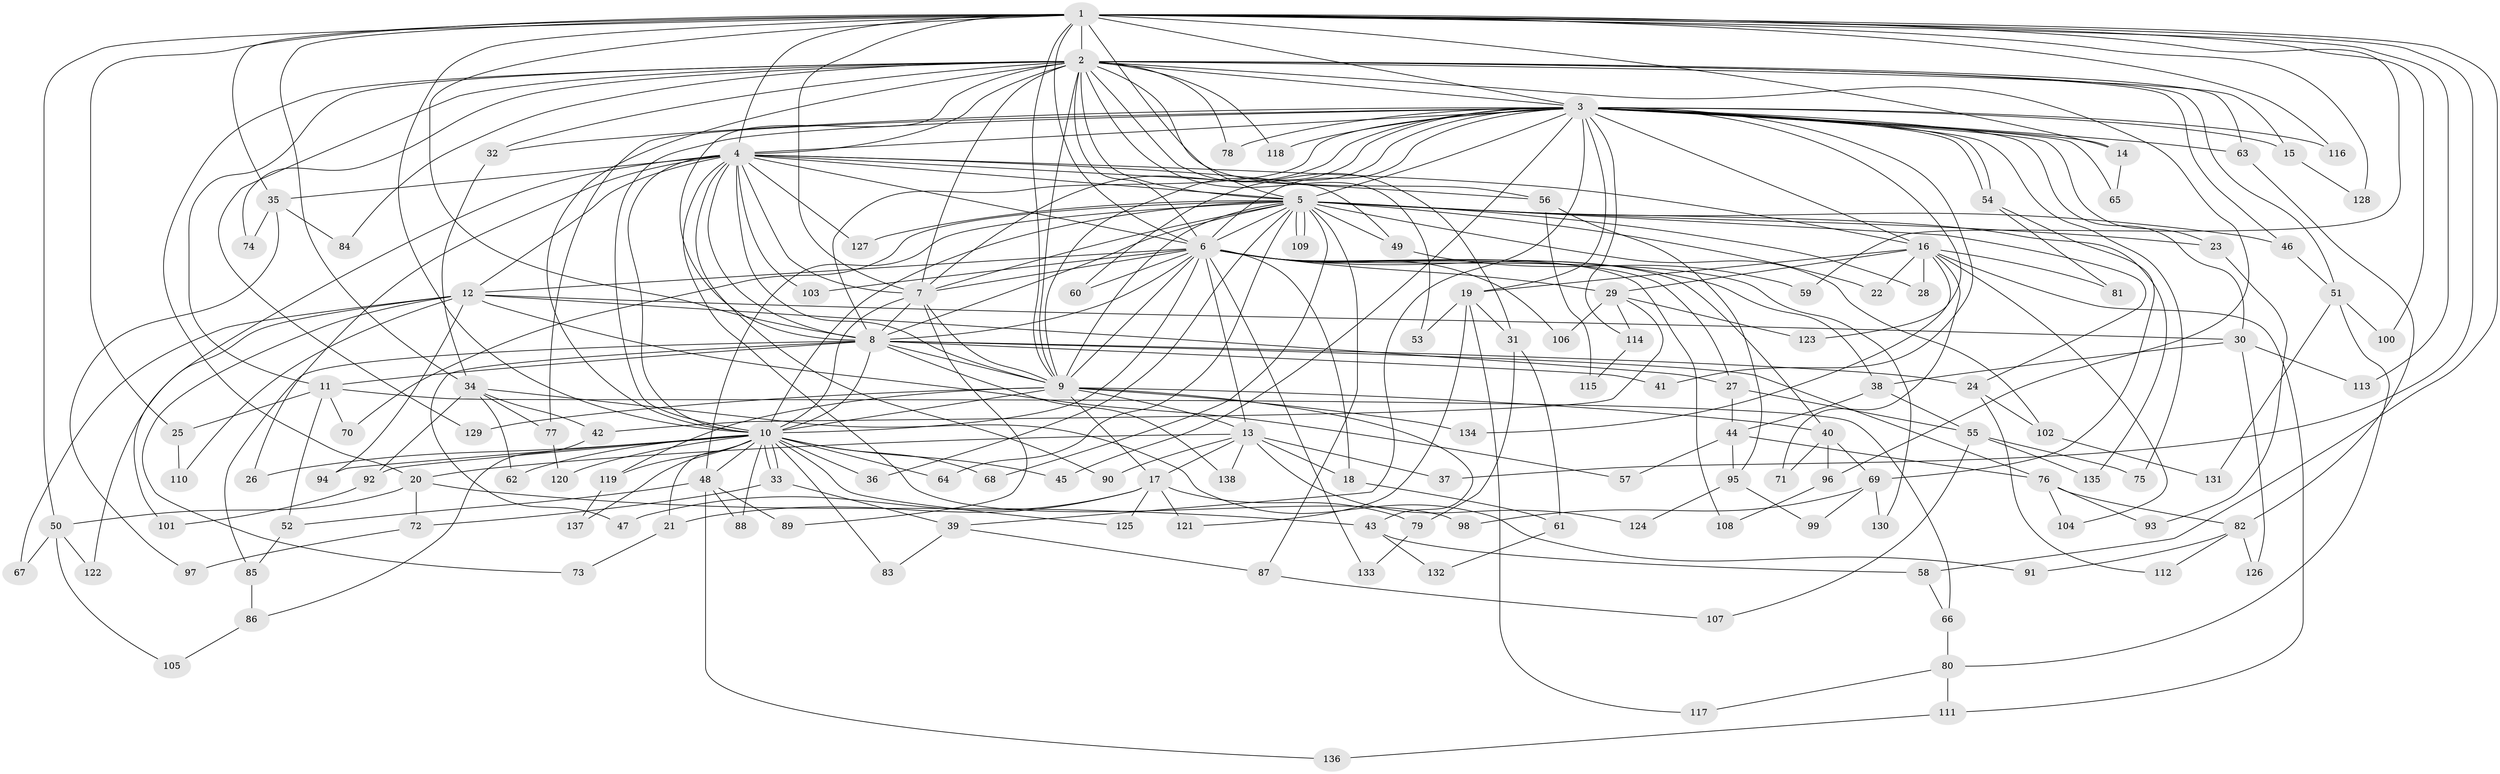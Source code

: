 // Generated by graph-tools (version 1.1) at 2025/13/03/09/25 04:13:48]
// undirected, 138 vertices, 301 edges
graph export_dot {
graph [start="1"]
  node [color=gray90,style=filled];
  1;
  2;
  3;
  4;
  5;
  6;
  7;
  8;
  9;
  10;
  11;
  12;
  13;
  14;
  15;
  16;
  17;
  18;
  19;
  20;
  21;
  22;
  23;
  24;
  25;
  26;
  27;
  28;
  29;
  30;
  31;
  32;
  33;
  34;
  35;
  36;
  37;
  38;
  39;
  40;
  41;
  42;
  43;
  44;
  45;
  46;
  47;
  48;
  49;
  50;
  51;
  52;
  53;
  54;
  55;
  56;
  57;
  58;
  59;
  60;
  61;
  62;
  63;
  64;
  65;
  66;
  67;
  68;
  69;
  70;
  71;
  72;
  73;
  74;
  75;
  76;
  77;
  78;
  79;
  80;
  81;
  82;
  83;
  84;
  85;
  86;
  87;
  88;
  89;
  90;
  91;
  92;
  93;
  94;
  95;
  96;
  97;
  98;
  99;
  100;
  101;
  102;
  103;
  104;
  105;
  106;
  107;
  108;
  109;
  110;
  111;
  112;
  113;
  114;
  115;
  116;
  117;
  118;
  119;
  120;
  121;
  122;
  123;
  124;
  125;
  126;
  127;
  128;
  129;
  130;
  131;
  132;
  133;
  134;
  135;
  136;
  137;
  138;
  1 -- 2;
  1 -- 3;
  1 -- 4;
  1 -- 5;
  1 -- 6;
  1 -- 7;
  1 -- 8;
  1 -- 9;
  1 -- 10;
  1 -- 14;
  1 -- 25;
  1 -- 34;
  1 -- 35;
  1 -- 37;
  1 -- 50;
  1 -- 58;
  1 -- 59;
  1 -- 100;
  1 -- 113;
  1 -- 116;
  1 -- 128;
  2 -- 3;
  2 -- 4;
  2 -- 5;
  2 -- 6;
  2 -- 7;
  2 -- 8;
  2 -- 9;
  2 -- 10;
  2 -- 11;
  2 -- 15;
  2 -- 20;
  2 -- 31;
  2 -- 32;
  2 -- 46;
  2 -- 51;
  2 -- 53;
  2 -- 56;
  2 -- 63;
  2 -- 74;
  2 -- 78;
  2 -- 84;
  2 -- 96;
  2 -- 118;
  2 -- 129;
  3 -- 4;
  3 -- 5;
  3 -- 6;
  3 -- 7;
  3 -- 8;
  3 -- 9;
  3 -- 10;
  3 -- 14;
  3 -- 15;
  3 -- 16;
  3 -- 19;
  3 -- 23;
  3 -- 30;
  3 -- 32;
  3 -- 39;
  3 -- 41;
  3 -- 45;
  3 -- 54;
  3 -- 54;
  3 -- 60;
  3 -- 63;
  3 -- 65;
  3 -- 75;
  3 -- 77;
  3 -- 78;
  3 -- 114;
  3 -- 116;
  3 -- 118;
  3 -- 123;
  4 -- 5;
  4 -- 6;
  4 -- 7;
  4 -- 8;
  4 -- 9;
  4 -- 10;
  4 -- 12;
  4 -- 16;
  4 -- 26;
  4 -- 35;
  4 -- 49;
  4 -- 56;
  4 -- 90;
  4 -- 98;
  4 -- 101;
  4 -- 103;
  4 -- 127;
  5 -- 6;
  5 -- 7;
  5 -- 8;
  5 -- 9;
  5 -- 10;
  5 -- 22;
  5 -- 23;
  5 -- 24;
  5 -- 28;
  5 -- 36;
  5 -- 46;
  5 -- 48;
  5 -- 49;
  5 -- 64;
  5 -- 68;
  5 -- 70;
  5 -- 87;
  5 -- 102;
  5 -- 109;
  5 -- 109;
  5 -- 127;
  5 -- 135;
  6 -- 7;
  6 -- 8;
  6 -- 9;
  6 -- 10;
  6 -- 12;
  6 -- 13;
  6 -- 18;
  6 -- 27;
  6 -- 29;
  6 -- 38;
  6 -- 40;
  6 -- 60;
  6 -- 103;
  6 -- 106;
  6 -- 108;
  6 -- 130;
  6 -- 133;
  7 -- 8;
  7 -- 9;
  7 -- 10;
  7 -- 89;
  8 -- 9;
  8 -- 10;
  8 -- 11;
  8 -- 24;
  8 -- 41;
  8 -- 47;
  8 -- 76;
  8 -- 85;
  8 -- 138;
  9 -- 10;
  9 -- 13;
  9 -- 17;
  9 -- 40;
  9 -- 43;
  9 -- 119;
  9 -- 129;
  9 -- 134;
  10 -- 21;
  10 -- 26;
  10 -- 33;
  10 -- 33;
  10 -- 36;
  10 -- 45;
  10 -- 48;
  10 -- 62;
  10 -- 64;
  10 -- 68;
  10 -- 83;
  10 -- 88;
  10 -- 92;
  10 -- 94;
  10 -- 119;
  10 -- 120;
  10 -- 125;
  10 -- 137;
  11 -- 25;
  11 -- 52;
  11 -- 66;
  11 -- 70;
  12 -- 27;
  12 -- 30;
  12 -- 57;
  12 -- 67;
  12 -- 73;
  12 -- 94;
  12 -- 110;
  12 -- 122;
  13 -- 17;
  13 -- 18;
  13 -- 20;
  13 -- 37;
  13 -- 90;
  13 -- 124;
  13 -- 138;
  14 -- 65;
  15 -- 128;
  16 -- 19;
  16 -- 22;
  16 -- 28;
  16 -- 29;
  16 -- 71;
  16 -- 81;
  16 -- 104;
  16 -- 111;
  16 -- 134;
  17 -- 21;
  17 -- 47;
  17 -- 79;
  17 -- 121;
  17 -- 125;
  18 -- 61;
  19 -- 31;
  19 -- 53;
  19 -- 117;
  19 -- 121;
  20 -- 43;
  20 -- 50;
  20 -- 72;
  21 -- 73;
  23 -- 93;
  24 -- 102;
  24 -- 112;
  25 -- 110;
  27 -- 44;
  27 -- 55;
  29 -- 42;
  29 -- 106;
  29 -- 114;
  29 -- 123;
  30 -- 38;
  30 -- 113;
  30 -- 126;
  31 -- 61;
  31 -- 79;
  32 -- 34;
  33 -- 39;
  33 -- 72;
  34 -- 42;
  34 -- 62;
  34 -- 77;
  34 -- 91;
  34 -- 92;
  35 -- 74;
  35 -- 84;
  35 -- 97;
  38 -- 44;
  38 -- 55;
  39 -- 83;
  39 -- 87;
  40 -- 69;
  40 -- 71;
  40 -- 96;
  42 -- 86;
  43 -- 58;
  43 -- 132;
  44 -- 57;
  44 -- 76;
  44 -- 95;
  46 -- 51;
  48 -- 52;
  48 -- 88;
  48 -- 89;
  48 -- 136;
  49 -- 59;
  50 -- 67;
  50 -- 105;
  50 -- 122;
  51 -- 80;
  51 -- 100;
  51 -- 131;
  52 -- 85;
  54 -- 69;
  54 -- 81;
  55 -- 75;
  55 -- 107;
  55 -- 135;
  56 -- 95;
  56 -- 115;
  58 -- 66;
  61 -- 132;
  63 -- 82;
  66 -- 80;
  69 -- 98;
  69 -- 99;
  69 -- 130;
  72 -- 97;
  76 -- 82;
  76 -- 93;
  76 -- 104;
  77 -- 120;
  79 -- 133;
  80 -- 111;
  80 -- 117;
  82 -- 91;
  82 -- 112;
  82 -- 126;
  85 -- 86;
  86 -- 105;
  87 -- 107;
  92 -- 101;
  95 -- 99;
  95 -- 124;
  96 -- 108;
  102 -- 131;
  111 -- 136;
  114 -- 115;
  119 -- 137;
}
